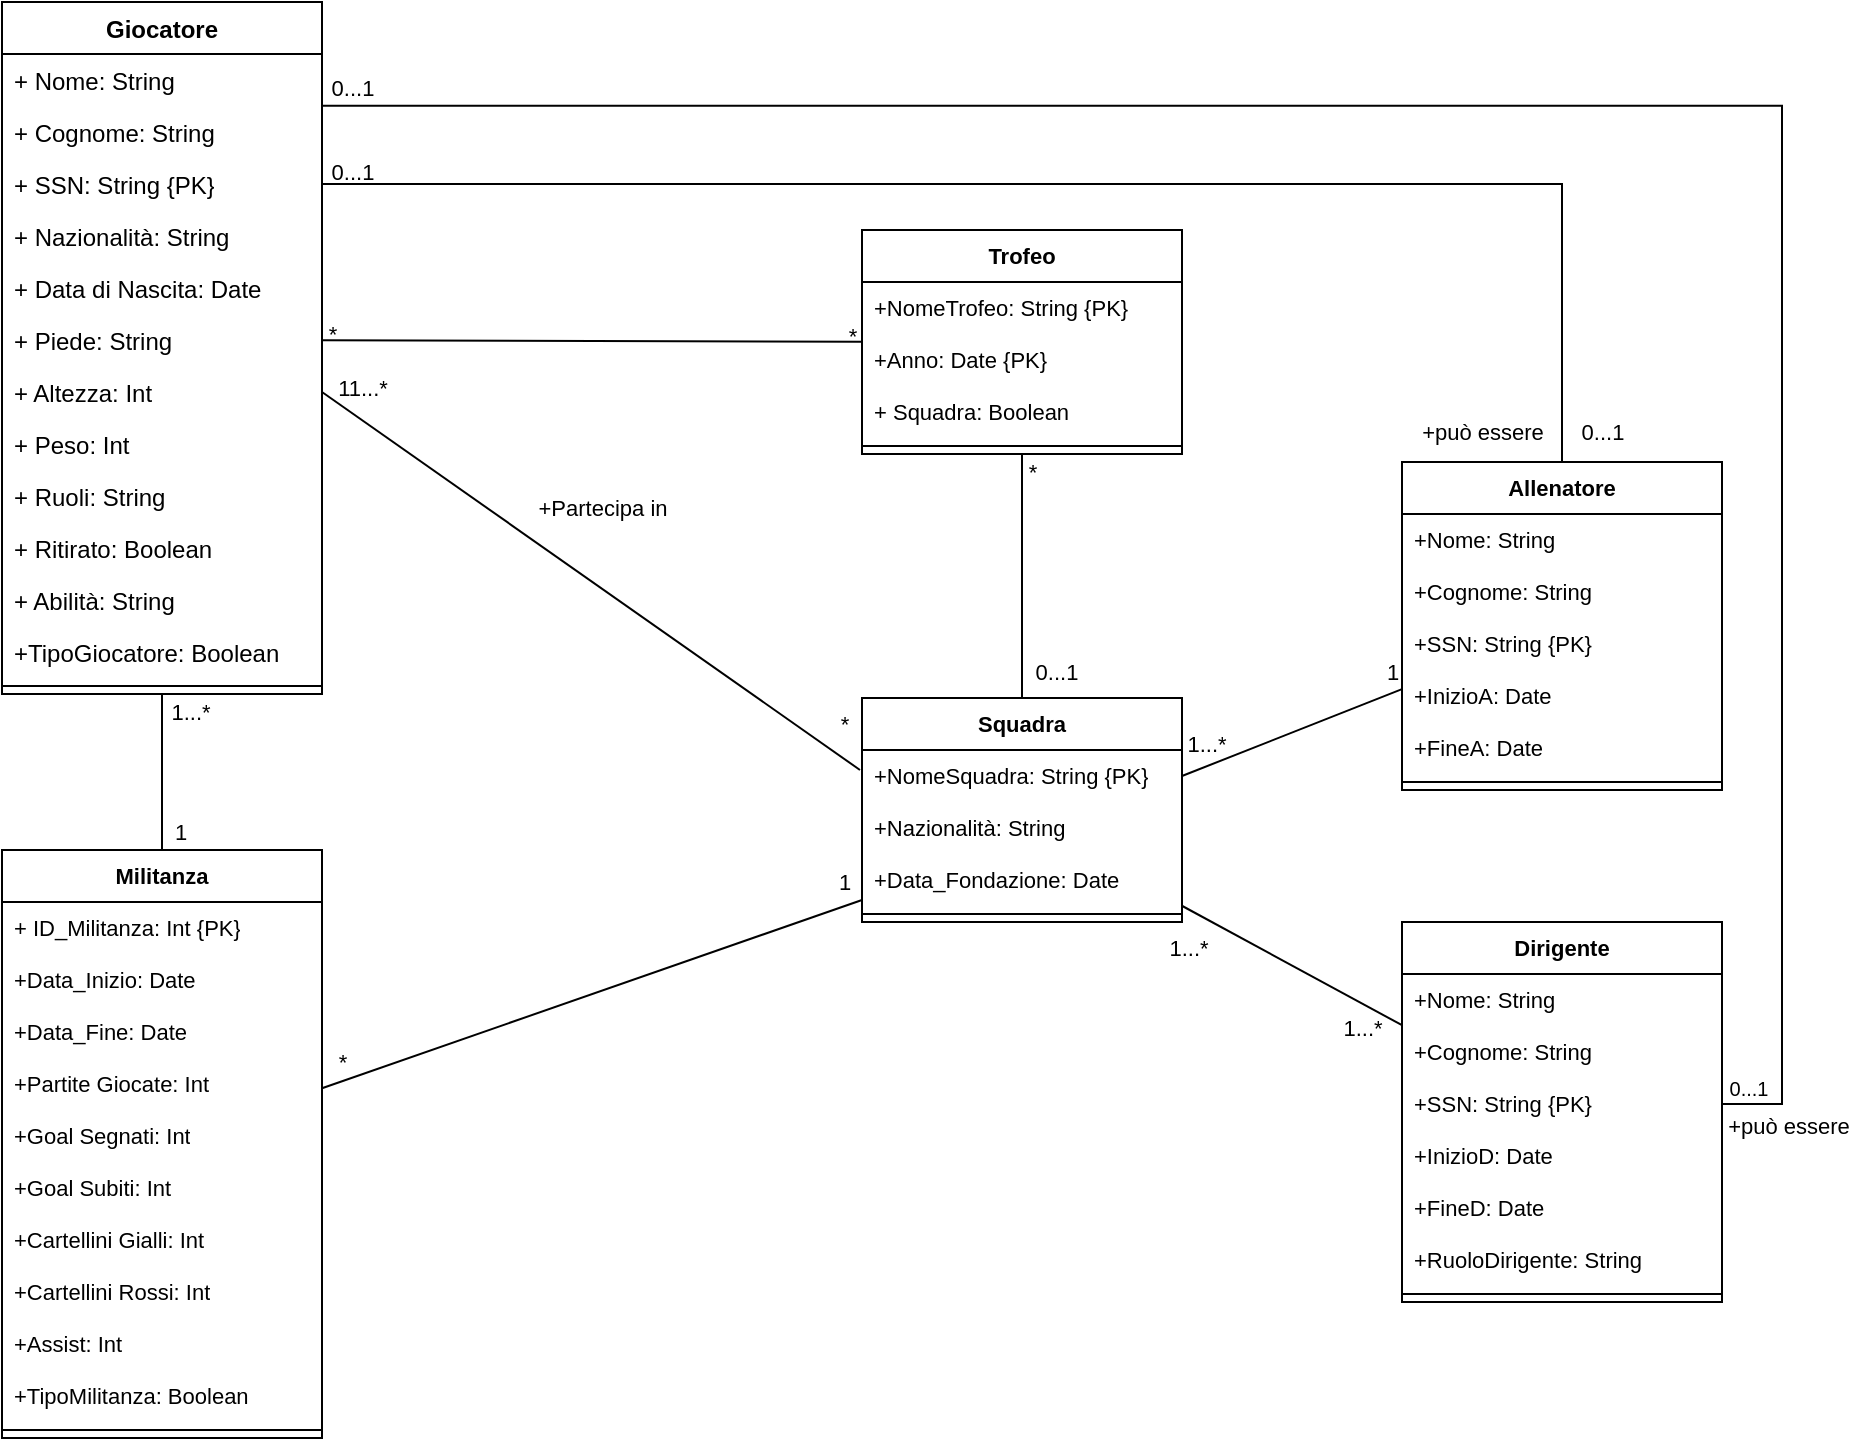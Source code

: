 <mxfile version="22.0.2" type="device">
  <diagram id="C5RBs43oDa-KdzZeNtuy" name="Page-1">
    <mxGraphModel dx="1493" dy="699" grid="0" gridSize="10" guides="1" tooltips="1" connect="1" arrows="1" fold="1" page="1" pageScale="1" pageWidth="827" pageHeight="1169" math="0" shadow="0">
      <root>
        <mxCell id="WIyWlLk6GJQsqaUBKTNV-0" />
        <mxCell id="WIyWlLk6GJQsqaUBKTNV-1" parent="WIyWlLk6GJQsqaUBKTNV-0" />
        <mxCell id="MVnTbgeY7CyKfOj2iQPx-7" value="Giocatore" style="swimlane;fontStyle=1;align=center;verticalAlign=top;childLayout=stackLayout;horizontal=1;startSize=26;horizontalStack=0;resizeParent=1;resizeParentMax=0;resizeLast=0;collapsible=1;marginBottom=0;whiteSpace=wrap;html=1;" parent="WIyWlLk6GJQsqaUBKTNV-1" vertex="1">
          <mxGeometry x="320" y="160" width="160" height="346" as="geometry" />
        </mxCell>
        <mxCell id="MVnTbgeY7CyKfOj2iQPx-8" value="+ Nome: String" style="text;strokeColor=none;fillColor=none;align=left;verticalAlign=top;spacingLeft=4;spacingRight=4;overflow=hidden;rotatable=0;points=[[0,0.5],[1,0.5]];portConstraint=eastwest;whiteSpace=wrap;html=1;" parent="MVnTbgeY7CyKfOj2iQPx-7" vertex="1">
          <mxGeometry y="26" width="160" height="26" as="geometry" />
        </mxCell>
        <mxCell id="MVnTbgeY7CyKfOj2iQPx-11" value="+ Cognome: String" style="text;strokeColor=none;fillColor=none;align=left;verticalAlign=top;spacingLeft=4;spacingRight=4;overflow=hidden;rotatable=0;points=[[0,0.5],[1,0.5]];portConstraint=eastwest;whiteSpace=wrap;html=1;" parent="MVnTbgeY7CyKfOj2iQPx-7" vertex="1">
          <mxGeometry y="52" width="160" height="26" as="geometry" />
        </mxCell>
        <mxCell id="MVnTbgeY7CyKfOj2iQPx-12" value="+ SSN: String {PK}" style="text;strokeColor=none;fillColor=none;align=left;verticalAlign=top;spacingLeft=4;spacingRight=4;overflow=hidden;rotatable=0;points=[[0,0.5],[1,0.5]];portConstraint=eastwest;whiteSpace=wrap;html=1;" parent="MVnTbgeY7CyKfOj2iQPx-7" vertex="1">
          <mxGeometry y="78" width="160" height="26" as="geometry" />
        </mxCell>
        <mxCell id="MVnTbgeY7CyKfOj2iQPx-13" value="+ Nazionalità: String" style="text;strokeColor=none;fillColor=none;align=left;verticalAlign=top;spacingLeft=4;spacingRight=4;overflow=hidden;rotatable=0;points=[[0,0.5],[1,0.5]];portConstraint=eastwest;whiteSpace=wrap;html=1;" parent="MVnTbgeY7CyKfOj2iQPx-7" vertex="1">
          <mxGeometry y="104" width="160" height="26" as="geometry" />
        </mxCell>
        <mxCell id="MVnTbgeY7CyKfOj2iQPx-14" value="+ Data di Nascita: Date" style="text;strokeColor=none;fillColor=none;align=left;verticalAlign=top;spacingLeft=4;spacingRight=4;overflow=hidden;rotatable=0;points=[[0,0.5],[1,0.5]];portConstraint=eastwest;whiteSpace=wrap;html=1;" parent="MVnTbgeY7CyKfOj2iQPx-7" vertex="1">
          <mxGeometry y="130" width="160" height="26" as="geometry" />
        </mxCell>
        <mxCell id="MVnTbgeY7CyKfOj2iQPx-15" value="+ Piede: String" style="text;strokeColor=none;fillColor=none;align=left;verticalAlign=top;spacingLeft=4;spacingRight=4;overflow=hidden;rotatable=0;points=[[0,0.5],[1,0.5]];portConstraint=eastwest;whiteSpace=wrap;html=1;" parent="MVnTbgeY7CyKfOj2iQPx-7" vertex="1">
          <mxGeometry y="156" width="160" height="26" as="geometry" />
        </mxCell>
        <mxCell id="MVnTbgeY7CyKfOj2iQPx-16" value="+ Altezza: Int" style="text;strokeColor=none;fillColor=none;align=left;verticalAlign=top;spacingLeft=4;spacingRight=4;overflow=hidden;rotatable=0;points=[[0,0.5],[1,0.5]];portConstraint=eastwest;whiteSpace=wrap;html=1;" parent="MVnTbgeY7CyKfOj2iQPx-7" vertex="1">
          <mxGeometry y="182" width="160" height="26" as="geometry" />
        </mxCell>
        <mxCell id="MVnTbgeY7CyKfOj2iQPx-17" value="+ Peso: Int" style="text;strokeColor=none;fillColor=none;align=left;verticalAlign=top;spacingLeft=4;spacingRight=4;overflow=hidden;rotatable=0;points=[[0,0.5],[1,0.5]];portConstraint=eastwest;whiteSpace=wrap;html=1;" parent="MVnTbgeY7CyKfOj2iQPx-7" vertex="1">
          <mxGeometry y="208" width="160" height="26" as="geometry" />
        </mxCell>
        <mxCell id="MVnTbgeY7CyKfOj2iQPx-18" value="+ Ruoli: String" style="text;strokeColor=none;fillColor=none;align=left;verticalAlign=top;spacingLeft=4;spacingRight=4;overflow=hidden;rotatable=0;points=[[0,0.5],[1,0.5]];portConstraint=eastwest;whiteSpace=wrap;html=1;" parent="MVnTbgeY7CyKfOj2iQPx-7" vertex="1">
          <mxGeometry y="234" width="160" height="26" as="geometry" />
        </mxCell>
        <mxCell id="qnCfoLyW_pmM4pY45Nzr-8" value="+ Ritirato: Boolean" style="text;strokeColor=none;fillColor=none;align=left;verticalAlign=top;spacingLeft=4;spacingRight=4;overflow=hidden;rotatable=0;points=[[0,0.5],[1,0.5]];portConstraint=eastwest;whiteSpace=wrap;html=1;" parent="MVnTbgeY7CyKfOj2iQPx-7" vertex="1">
          <mxGeometry y="260" width="160" height="26" as="geometry" />
        </mxCell>
        <mxCell id="IfBbPseStK44k1x51ThA-0" value="+ Abilità: String" style="text;strokeColor=none;fillColor=none;align=left;verticalAlign=top;spacingLeft=4;spacingRight=4;overflow=hidden;rotatable=0;points=[[0,0.5],[1,0.5]];portConstraint=eastwest;whiteSpace=wrap;html=1;" parent="MVnTbgeY7CyKfOj2iQPx-7" vertex="1">
          <mxGeometry y="286" width="160" height="26" as="geometry" />
        </mxCell>
        <mxCell id="MVnTbgeY7CyKfOj2iQPx-19" value="+TipoGiocatore: Boolean" style="text;strokeColor=none;fillColor=none;align=left;verticalAlign=top;spacingLeft=4;spacingRight=4;overflow=hidden;rotatable=0;points=[[0,0.5],[1,0.5]];portConstraint=eastwest;whiteSpace=wrap;html=1;" parent="MVnTbgeY7CyKfOj2iQPx-7" vertex="1">
          <mxGeometry y="312" width="160" height="26" as="geometry" />
        </mxCell>
        <mxCell id="MVnTbgeY7CyKfOj2iQPx-9" value="" style="line;strokeWidth=1;fillColor=none;align=left;verticalAlign=middle;spacingTop=-1;spacingLeft=3;spacingRight=3;rotatable=0;labelPosition=right;points=[];portConstraint=eastwest;strokeColor=inherit;" parent="MVnTbgeY7CyKfOj2iQPx-7" vertex="1">
          <mxGeometry y="338" width="160" height="8" as="geometry" />
        </mxCell>
        <mxCell id="MVnTbgeY7CyKfOj2iQPx-41" value="" style="edgeStyle=none;shape=connector;rounded=0;orthogonalLoop=1;jettySize=auto;html=1;labelBackgroundColor=default;strokeColor=default;align=center;verticalAlign=middle;fontFamily=Helvetica;fontSize=11;fontColor=default;endArrow=none;endFill=0;" parent="WIyWlLk6GJQsqaUBKTNV-1" source="MVnTbgeY7CyKfOj2iQPx-37" target="MVnTbgeY7CyKfOj2iQPx-15" edge="1">
          <mxGeometry relative="1" as="geometry" />
        </mxCell>
        <mxCell id="MVnTbgeY7CyKfOj2iQPx-37" value="Trofeo" style="swimlane;fontStyle=1;align=center;verticalAlign=top;childLayout=stackLayout;horizontal=1;startSize=26;horizontalStack=0;resizeParent=1;resizeParentMax=0;resizeLast=0;collapsible=1;marginBottom=0;whiteSpace=wrap;html=1;fontFamily=Helvetica;fontSize=11;fontColor=default;" parent="WIyWlLk6GJQsqaUBKTNV-1" vertex="1">
          <mxGeometry x="750" y="274" width="160" height="112" as="geometry" />
        </mxCell>
        <mxCell id="MVnTbgeY7CyKfOj2iQPx-38" value="+NomeTrofeo: String {PK}" style="text;strokeColor=none;fillColor=none;align=left;verticalAlign=top;spacingLeft=4;spacingRight=4;overflow=hidden;rotatable=0;points=[[0,0.5],[1,0.5]];portConstraint=eastwest;whiteSpace=wrap;html=1;fontSize=11;fontFamily=Helvetica;fontColor=default;" parent="MVnTbgeY7CyKfOj2iQPx-37" vertex="1">
          <mxGeometry y="26" width="160" height="26" as="geometry" />
        </mxCell>
        <mxCell id="qnCfoLyW_pmM4pY45Nzr-10" value="+Anno: Date {PK}" style="text;strokeColor=none;fillColor=none;align=left;verticalAlign=top;spacingLeft=4;spacingRight=4;overflow=hidden;rotatable=0;points=[[0,0.5],[1,0.5]];portConstraint=eastwest;whiteSpace=wrap;html=1;fontSize=11;fontFamily=Helvetica;fontColor=default;" parent="MVnTbgeY7CyKfOj2iQPx-37" vertex="1">
          <mxGeometry y="52" width="160" height="26" as="geometry" />
        </mxCell>
        <mxCell id="MVnTbgeY7CyKfOj2iQPx-42" value="+ Squadra: Boolean" style="text;strokeColor=none;fillColor=none;align=left;verticalAlign=top;spacingLeft=4;spacingRight=4;overflow=hidden;rotatable=0;points=[[0,0.5],[1,0.5]];portConstraint=eastwest;whiteSpace=wrap;html=1;fontSize=11;fontFamily=Helvetica;fontColor=default;" parent="MVnTbgeY7CyKfOj2iQPx-37" vertex="1">
          <mxGeometry y="78" width="160" height="26" as="geometry" />
        </mxCell>
        <mxCell id="MVnTbgeY7CyKfOj2iQPx-39" value="" style="line;strokeWidth=1;fillColor=none;align=left;verticalAlign=middle;spacingTop=-1;spacingLeft=3;spacingRight=3;rotatable=0;labelPosition=right;points=[];portConstraint=eastwest;strokeColor=inherit;fontFamily=Helvetica;fontSize=11;fontColor=default;" parent="MVnTbgeY7CyKfOj2iQPx-37" vertex="1">
          <mxGeometry y="104" width="160" height="8" as="geometry" />
        </mxCell>
        <mxCell id="MVnTbgeY7CyKfOj2iQPx-43" value="*" style="text;html=1;align=center;verticalAlign=middle;resizable=0;points=[];autosize=1;strokeColor=none;fillColor=none;fontSize=11;fontFamily=Helvetica;fontColor=default;" parent="WIyWlLk6GJQsqaUBKTNV-1" vertex="1">
          <mxGeometry x="470" y="311" width="30" height="30" as="geometry" />
        </mxCell>
        <mxCell id="MVnTbgeY7CyKfOj2iQPx-44" value="*" style="text;html=1;align=center;verticalAlign=middle;resizable=0;points=[];autosize=1;strokeColor=none;fillColor=none;fontSize=11;fontFamily=Helvetica;fontColor=default;" parent="WIyWlLk6GJQsqaUBKTNV-1" vertex="1">
          <mxGeometry x="730" y="312" width="30" height="30" as="geometry" />
        </mxCell>
        <mxCell id="MVnTbgeY7CyKfOj2iQPx-51" value="" style="edgeStyle=none;shape=connector;rounded=0;orthogonalLoop=1;jettySize=auto;html=1;labelBackgroundColor=default;strokeColor=default;align=center;verticalAlign=middle;fontFamily=Helvetica;fontSize=11;fontColor=default;endArrow=none;endFill=0;entryX=1;entryY=0.5;entryDx=0;entryDy=0;" parent="WIyWlLk6GJQsqaUBKTNV-1" target="MVnTbgeY7CyKfOj2iQPx-16" edge="1">
          <mxGeometry relative="1" as="geometry">
            <mxPoint x="749" y="544" as="sourcePoint" />
          </mxGeometry>
        </mxCell>
        <mxCell id="MVnTbgeY7CyKfOj2iQPx-55" value="" style="edgeStyle=none;shape=connector;rounded=0;orthogonalLoop=1;jettySize=auto;html=1;labelBackgroundColor=default;strokeColor=default;align=center;verticalAlign=middle;fontFamily=Helvetica;fontSize=11;fontColor=default;endArrow=none;endFill=0;" parent="WIyWlLk6GJQsqaUBKTNV-1" source="MVnTbgeY7CyKfOj2iQPx-45" target="MVnTbgeY7CyKfOj2iQPx-39" edge="1">
          <mxGeometry relative="1" as="geometry" />
        </mxCell>
        <mxCell id="MVnTbgeY7CyKfOj2iQPx-45" value="Squadra" style="swimlane;fontStyle=1;align=center;verticalAlign=top;childLayout=stackLayout;horizontal=1;startSize=26;horizontalStack=0;resizeParent=1;resizeParentMax=0;resizeLast=0;collapsible=1;marginBottom=0;whiteSpace=wrap;html=1;fontFamily=Helvetica;fontSize=11;fontColor=default;" parent="WIyWlLk6GJQsqaUBKTNV-1" vertex="1">
          <mxGeometry x="750" y="508" width="160" height="112" as="geometry" />
        </mxCell>
        <mxCell id="MVnTbgeY7CyKfOj2iQPx-46" value="+NomeSquadra: String {PK}" style="text;strokeColor=none;fillColor=none;align=left;verticalAlign=top;spacingLeft=4;spacingRight=4;overflow=hidden;rotatable=0;points=[[0,0.5],[1,0.5]];portConstraint=eastwest;whiteSpace=wrap;html=1;fontSize=11;fontFamily=Helvetica;fontColor=default;" parent="MVnTbgeY7CyKfOj2iQPx-45" vertex="1">
          <mxGeometry y="26" width="160" height="26" as="geometry" />
        </mxCell>
        <mxCell id="MVnTbgeY7CyKfOj2iQPx-49" value="+Nazionalità: String" style="text;strokeColor=none;fillColor=none;align=left;verticalAlign=top;spacingLeft=4;spacingRight=4;overflow=hidden;rotatable=0;points=[[0,0.5],[1,0.5]];portConstraint=eastwest;whiteSpace=wrap;html=1;fontSize=11;fontFamily=Helvetica;fontColor=default;" parent="MVnTbgeY7CyKfOj2iQPx-45" vertex="1">
          <mxGeometry y="52" width="160" height="26" as="geometry" />
        </mxCell>
        <mxCell id="qnCfoLyW_pmM4pY45Nzr-2" value="+Data_Fondazione: Date" style="text;strokeColor=none;fillColor=none;align=left;verticalAlign=top;spacingLeft=4;spacingRight=4;overflow=hidden;rotatable=0;points=[[0,0.5],[1,0.5]];portConstraint=eastwest;whiteSpace=wrap;html=1;fontSize=11;fontFamily=Helvetica;fontColor=default;" parent="MVnTbgeY7CyKfOj2iQPx-45" vertex="1">
          <mxGeometry y="78" width="160" height="26" as="geometry" />
        </mxCell>
        <mxCell id="MVnTbgeY7CyKfOj2iQPx-47" value="" style="line;strokeWidth=1;fillColor=none;align=left;verticalAlign=middle;spacingTop=-1;spacingLeft=3;spacingRight=3;rotatable=0;labelPosition=right;points=[];portConstraint=eastwest;strokeColor=inherit;fontFamily=Helvetica;fontSize=11;fontColor=default;" parent="MVnTbgeY7CyKfOj2iQPx-45" vertex="1">
          <mxGeometry y="104" width="160" height="8" as="geometry" />
        </mxCell>
        <mxCell id="MVnTbgeY7CyKfOj2iQPx-52" value="11...*" style="text;html=1;align=center;verticalAlign=middle;resizable=0;points=[];autosize=1;strokeColor=none;fillColor=none;fontSize=11;fontFamily=Helvetica;fontColor=default;" parent="WIyWlLk6GJQsqaUBKTNV-1" vertex="1">
          <mxGeometry x="475" y="338" width="50" height="30" as="geometry" />
        </mxCell>
        <mxCell id="MVnTbgeY7CyKfOj2iQPx-53" value="*" style="text;html=1;align=center;verticalAlign=middle;resizable=0;points=[];autosize=1;strokeColor=none;fillColor=none;fontSize=11;fontFamily=Helvetica;fontColor=default;" parent="WIyWlLk6GJQsqaUBKTNV-1" vertex="1">
          <mxGeometry x="726" y="506" width="30" height="30" as="geometry" />
        </mxCell>
        <mxCell id="MVnTbgeY7CyKfOj2iQPx-54" value="+Partecipa in" style="text;html=1;align=center;verticalAlign=middle;resizable=0;points=[];autosize=1;strokeColor=none;fillColor=none;fontSize=11;fontFamily=Helvetica;fontColor=default;" parent="WIyWlLk6GJQsqaUBKTNV-1" vertex="1">
          <mxGeometry x="575" y="398" width="90" height="30" as="geometry" />
        </mxCell>
        <mxCell id="MVnTbgeY7CyKfOj2iQPx-56" value="*" style="text;html=1;align=center;verticalAlign=middle;resizable=0;points=[];autosize=1;strokeColor=none;fillColor=none;fontSize=11;fontFamily=Helvetica;fontColor=default;" parent="WIyWlLk6GJQsqaUBKTNV-1" vertex="1">
          <mxGeometry x="820" y="380" width="30" height="30" as="geometry" />
        </mxCell>
        <mxCell id="MVnTbgeY7CyKfOj2iQPx-57" value="0...1" style="text;html=1;align=center;verticalAlign=middle;resizable=0;points=[];autosize=1;strokeColor=none;fillColor=none;fontSize=11;fontFamily=Helvetica;fontColor=default;" parent="WIyWlLk6GJQsqaUBKTNV-1" vertex="1">
          <mxGeometry x="827" y="480" width="40" height="30" as="geometry" />
        </mxCell>
        <mxCell id="MVnTbgeY7CyKfOj2iQPx-68" value="" style="edgeStyle=none;shape=connector;rounded=0;orthogonalLoop=1;jettySize=auto;html=1;labelBackgroundColor=default;strokeColor=default;align=center;verticalAlign=middle;fontFamily=Helvetica;fontSize=11;fontColor=default;endArrow=none;endFill=0;" parent="WIyWlLk6GJQsqaUBKTNV-1" source="MVnTbgeY7CyKfOj2iQPx-58" target="MVnTbgeY7CyKfOj2iQPx-9" edge="1">
          <mxGeometry relative="1" as="geometry" />
        </mxCell>
        <mxCell id="MVnTbgeY7CyKfOj2iQPx-70" value="" style="edgeStyle=none;shape=connector;rounded=0;orthogonalLoop=1;jettySize=auto;html=1;labelBackgroundColor=default;strokeColor=default;align=center;verticalAlign=middle;fontFamily=Helvetica;fontSize=11;fontColor=default;endArrow=none;endFill=0;entryX=0;entryY=0.885;entryDx=0;entryDy=0;entryPerimeter=0;" parent="WIyWlLk6GJQsqaUBKTNV-1" source="MVnTbgeY7CyKfOj2iQPx-58" target="qnCfoLyW_pmM4pY45Nzr-2" edge="1">
          <mxGeometry relative="1" as="geometry" />
        </mxCell>
        <mxCell id="MVnTbgeY7CyKfOj2iQPx-58" value="Militanza" style="swimlane;fontStyle=1;align=center;verticalAlign=top;childLayout=stackLayout;horizontal=1;startSize=26;horizontalStack=0;resizeParent=1;resizeParentMax=0;resizeLast=0;collapsible=1;marginBottom=0;whiteSpace=wrap;html=1;fontFamily=Helvetica;fontSize=11;fontColor=default;" parent="WIyWlLk6GJQsqaUBKTNV-1" vertex="1">
          <mxGeometry x="320" y="584" width="160" height="294" as="geometry" />
        </mxCell>
        <mxCell id="IfBbPseStK44k1x51ThA-4" value="+ ID_Militanza: Int {PK}" style="text;strokeColor=none;fillColor=none;align=left;verticalAlign=top;spacingLeft=4;spacingRight=4;overflow=hidden;rotatable=0;points=[[0,0.5],[1,0.5]];portConstraint=eastwest;whiteSpace=wrap;html=1;fontSize=11;fontFamily=Helvetica;fontColor=default;" parent="MVnTbgeY7CyKfOj2iQPx-58" vertex="1">
          <mxGeometry y="26" width="160" height="26" as="geometry" />
        </mxCell>
        <mxCell id="MVnTbgeY7CyKfOj2iQPx-59" value="+Data_Inizio: Date" style="text;strokeColor=none;fillColor=none;align=left;verticalAlign=top;spacingLeft=4;spacingRight=4;overflow=hidden;rotatable=0;points=[[0,0.5],[1,0.5]];portConstraint=eastwest;whiteSpace=wrap;html=1;fontSize=11;fontFamily=Helvetica;fontColor=default;" parent="MVnTbgeY7CyKfOj2iQPx-58" vertex="1">
          <mxGeometry y="52" width="160" height="26" as="geometry" />
        </mxCell>
        <mxCell id="MVnTbgeY7CyKfOj2iQPx-62" value="+Data_Fine: Date" style="text;strokeColor=none;fillColor=none;align=left;verticalAlign=top;spacingLeft=4;spacingRight=4;overflow=hidden;rotatable=0;points=[[0,0.5],[1,0.5]];portConstraint=eastwest;whiteSpace=wrap;html=1;fontSize=11;fontFamily=Helvetica;fontColor=default;" parent="MVnTbgeY7CyKfOj2iQPx-58" vertex="1">
          <mxGeometry y="78" width="160" height="26" as="geometry" />
        </mxCell>
        <mxCell id="MVnTbgeY7CyKfOj2iQPx-63" value="+Partite Giocate: Int" style="text;strokeColor=none;fillColor=none;align=left;verticalAlign=top;spacingLeft=4;spacingRight=4;overflow=hidden;rotatable=0;points=[[0,0.5],[1,0.5]];portConstraint=eastwest;whiteSpace=wrap;html=1;fontSize=11;fontFamily=Helvetica;fontColor=default;" parent="MVnTbgeY7CyKfOj2iQPx-58" vertex="1">
          <mxGeometry y="104" width="160" height="26" as="geometry" />
        </mxCell>
        <mxCell id="IfBbPseStK44k1x51ThA-2" value="+Goal Segnati: Int" style="text;strokeColor=none;fillColor=none;align=left;verticalAlign=top;spacingLeft=4;spacingRight=4;overflow=hidden;rotatable=0;points=[[0,0.5],[1,0.5]];portConstraint=eastwest;whiteSpace=wrap;html=1;fontSize=11;fontFamily=Helvetica;fontColor=default;" parent="MVnTbgeY7CyKfOj2iQPx-58" vertex="1">
          <mxGeometry y="130" width="160" height="26" as="geometry" />
        </mxCell>
        <mxCell id="MVnTbgeY7CyKfOj2iQPx-64" value="+Goal Subiti: Int" style="text;strokeColor=none;fillColor=none;align=left;verticalAlign=top;spacingLeft=4;spacingRight=4;overflow=hidden;rotatable=0;points=[[0,0.5],[1,0.5]];portConstraint=eastwest;whiteSpace=wrap;html=1;fontSize=11;fontFamily=Helvetica;fontColor=default;" parent="MVnTbgeY7CyKfOj2iQPx-58" vertex="1">
          <mxGeometry y="156" width="160" height="26" as="geometry" />
        </mxCell>
        <mxCell id="MVnTbgeY7CyKfOj2iQPx-65" value="+Cartellini Gialli: Int" style="text;strokeColor=none;fillColor=none;align=left;verticalAlign=top;spacingLeft=4;spacingRight=4;overflow=hidden;rotatable=0;points=[[0,0.5],[1,0.5]];portConstraint=eastwest;whiteSpace=wrap;html=1;fontSize=11;fontFamily=Helvetica;fontColor=default;" parent="MVnTbgeY7CyKfOj2iQPx-58" vertex="1">
          <mxGeometry y="182" width="160" height="26" as="geometry" />
        </mxCell>
        <mxCell id="MVnTbgeY7CyKfOj2iQPx-66" value="+Cartellini Rossi: Int" style="text;strokeColor=none;fillColor=none;align=left;verticalAlign=top;spacingLeft=4;spacingRight=4;overflow=hidden;rotatable=0;points=[[0,0.5],[1,0.5]];portConstraint=eastwest;whiteSpace=wrap;html=1;fontSize=11;fontFamily=Helvetica;fontColor=default;" parent="MVnTbgeY7CyKfOj2iQPx-58" vertex="1">
          <mxGeometry y="208" width="160" height="26" as="geometry" />
        </mxCell>
        <mxCell id="IfBbPseStK44k1x51ThA-3" value="+Assist: Int" style="text;strokeColor=none;fillColor=none;align=left;verticalAlign=top;spacingLeft=4;spacingRight=4;overflow=hidden;rotatable=0;points=[[0,0.5],[1,0.5]];portConstraint=eastwest;whiteSpace=wrap;html=1;fontSize=11;fontFamily=Helvetica;fontColor=default;" parent="MVnTbgeY7CyKfOj2iQPx-58" vertex="1">
          <mxGeometry y="234" width="160" height="26" as="geometry" />
        </mxCell>
        <mxCell id="MVnTbgeY7CyKfOj2iQPx-67" value="+TipoMilitanza: Boolean" style="text;strokeColor=none;fillColor=none;align=left;verticalAlign=top;spacingLeft=4;spacingRight=4;overflow=hidden;rotatable=0;points=[[0,0.5],[1,0.5]];portConstraint=eastwest;whiteSpace=wrap;html=1;fontSize=11;fontFamily=Helvetica;fontColor=default;" parent="MVnTbgeY7CyKfOj2iQPx-58" vertex="1">
          <mxGeometry y="260" width="160" height="26" as="geometry" />
        </mxCell>
        <mxCell id="MVnTbgeY7CyKfOj2iQPx-60" value="" style="line;strokeWidth=1;fillColor=none;align=left;verticalAlign=middle;spacingTop=-1;spacingLeft=3;spacingRight=3;rotatable=0;labelPosition=right;points=[];portConstraint=eastwest;strokeColor=inherit;fontFamily=Helvetica;fontSize=11;fontColor=default;" parent="MVnTbgeY7CyKfOj2iQPx-58" vertex="1">
          <mxGeometry y="286" width="160" height="8" as="geometry" />
        </mxCell>
        <mxCell id="MVnTbgeY7CyKfOj2iQPx-69" value="1...*" style="text;html=1;align=center;verticalAlign=middle;resizable=0;points=[];autosize=1;strokeColor=none;fillColor=none;fontSize=11;fontFamily=Helvetica;fontColor=default;" parent="WIyWlLk6GJQsqaUBKTNV-1" vertex="1">
          <mxGeometry x="394" y="500" width="40" height="30" as="geometry" />
        </mxCell>
        <mxCell id="MVnTbgeY7CyKfOj2iQPx-71" value="*" style="text;html=1;align=center;verticalAlign=middle;resizable=0;points=[];autosize=1;strokeColor=none;fillColor=none;fontSize=11;fontFamily=Helvetica;fontColor=default;" parent="WIyWlLk6GJQsqaUBKTNV-1" vertex="1">
          <mxGeometry x="475" y="675" width="30" height="30" as="geometry" />
        </mxCell>
        <mxCell id="MVnTbgeY7CyKfOj2iQPx-72" value="1" style="text;html=1;align=center;verticalAlign=middle;resizable=0;points=[];autosize=1;strokeColor=none;fillColor=none;fontSize=11;fontFamily=Helvetica;fontColor=default;" parent="WIyWlLk6GJQsqaUBKTNV-1" vertex="1">
          <mxGeometry x="729" y="587" width="24" height="25" as="geometry" />
        </mxCell>
        <mxCell id="MVnTbgeY7CyKfOj2iQPx-95" value="" style="edgeStyle=none;shape=connector;rounded=0;orthogonalLoop=1;jettySize=auto;html=1;labelBackgroundColor=default;strokeColor=default;align=center;verticalAlign=middle;fontFamily=Helvetica;fontSize=11;fontColor=default;endArrow=none;endFill=0;entryX=1;entryY=0.5;entryDx=0;entryDy=0;" parent="WIyWlLk6GJQsqaUBKTNV-1" source="MVnTbgeY7CyKfOj2iQPx-79" target="MVnTbgeY7CyKfOj2iQPx-46" edge="1">
          <mxGeometry relative="1" as="geometry" />
        </mxCell>
        <mxCell id="MVnTbgeY7CyKfOj2iQPx-79" value="Allenatore" style="swimlane;fontStyle=1;align=center;verticalAlign=top;childLayout=stackLayout;horizontal=1;startSize=26;horizontalStack=0;resizeParent=1;resizeParentMax=0;resizeLast=0;collapsible=1;marginBottom=0;whiteSpace=wrap;html=1;fontFamily=Helvetica;fontSize=11;fontColor=default;" parent="WIyWlLk6GJQsqaUBKTNV-1" vertex="1">
          <mxGeometry x="1020" y="390" width="160" height="164" as="geometry" />
        </mxCell>
        <mxCell id="MVnTbgeY7CyKfOj2iQPx-80" value="+Nome: String" style="text;strokeColor=none;fillColor=none;align=left;verticalAlign=top;spacingLeft=4;spacingRight=4;overflow=hidden;rotatable=0;points=[[0,0.5],[1,0.5]];portConstraint=eastwest;whiteSpace=wrap;html=1;fontSize=11;fontFamily=Helvetica;fontColor=default;" parent="MVnTbgeY7CyKfOj2iQPx-79" vertex="1">
          <mxGeometry y="26" width="160" height="26" as="geometry" />
        </mxCell>
        <mxCell id="MVnTbgeY7CyKfOj2iQPx-83" value="+Cognome: String" style="text;strokeColor=none;fillColor=none;align=left;verticalAlign=top;spacingLeft=4;spacingRight=4;overflow=hidden;rotatable=0;points=[[0,0.5],[1,0.5]];portConstraint=eastwest;whiteSpace=wrap;html=1;fontSize=11;fontFamily=Helvetica;fontColor=default;" parent="MVnTbgeY7CyKfOj2iQPx-79" vertex="1">
          <mxGeometry y="52" width="160" height="26" as="geometry" />
        </mxCell>
        <mxCell id="MVnTbgeY7CyKfOj2iQPx-84" value="+SSN: String {PK}" style="text;strokeColor=none;fillColor=none;align=left;verticalAlign=top;spacingLeft=4;spacingRight=4;overflow=hidden;rotatable=0;points=[[0,0.5],[1,0.5]];portConstraint=eastwest;whiteSpace=wrap;html=1;fontSize=11;fontFamily=Helvetica;fontColor=default;" parent="MVnTbgeY7CyKfOj2iQPx-79" vertex="1">
          <mxGeometry y="78" width="160" height="26" as="geometry" />
        </mxCell>
        <mxCell id="MVnTbgeY7CyKfOj2iQPx-85" value="+InizioA: Date" style="text;strokeColor=none;fillColor=none;align=left;verticalAlign=top;spacingLeft=4;spacingRight=4;overflow=hidden;rotatable=0;points=[[0,0.5],[1,0.5]];portConstraint=eastwest;whiteSpace=wrap;html=1;fontSize=11;fontFamily=Helvetica;fontColor=default;" parent="MVnTbgeY7CyKfOj2iQPx-79" vertex="1">
          <mxGeometry y="104" width="160" height="26" as="geometry" />
        </mxCell>
        <mxCell id="MVnTbgeY7CyKfOj2iQPx-109" value="+FineA: Date" style="text;strokeColor=none;fillColor=none;align=left;verticalAlign=top;spacingLeft=4;spacingRight=4;overflow=hidden;rotatable=0;points=[[0,0.5],[1,0.5]];portConstraint=eastwest;whiteSpace=wrap;html=1;fontSize=11;fontFamily=Helvetica;fontColor=default;" parent="MVnTbgeY7CyKfOj2iQPx-79" vertex="1">
          <mxGeometry y="130" width="160" height="26" as="geometry" />
        </mxCell>
        <mxCell id="MVnTbgeY7CyKfOj2iQPx-81" value="" style="line;strokeWidth=1;fillColor=none;align=left;verticalAlign=middle;spacingTop=-1;spacingLeft=3;spacingRight=3;rotatable=0;labelPosition=right;points=[];portConstraint=eastwest;strokeColor=inherit;fontFamily=Helvetica;fontSize=11;fontColor=default;" parent="MVnTbgeY7CyKfOj2iQPx-79" vertex="1">
          <mxGeometry y="156" width="160" height="8" as="geometry" />
        </mxCell>
        <mxCell id="MVnTbgeY7CyKfOj2iQPx-94" value="" style="edgeStyle=none;shape=connector;rounded=0;orthogonalLoop=1;jettySize=auto;html=1;labelBackgroundColor=default;strokeColor=default;align=center;verticalAlign=middle;fontFamily=Helvetica;fontSize=11;fontColor=default;endArrow=none;endFill=0;entryX=1.001;entryY=0;entryDx=0;entryDy=0;entryPerimeter=0;" parent="WIyWlLk6GJQsqaUBKTNV-1" source="MVnTbgeY7CyKfOj2iQPx-86" edge="1">
          <mxGeometry relative="1" as="geometry">
            <mxPoint x="910.16" y="612" as="targetPoint" />
          </mxGeometry>
        </mxCell>
        <mxCell id="MVnTbgeY7CyKfOj2iQPx-86" value="Dirigente" style="swimlane;fontStyle=1;align=center;verticalAlign=top;childLayout=stackLayout;horizontal=1;startSize=26;horizontalStack=0;resizeParent=1;resizeParentMax=0;resizeLast=0;collapsible=1;marginBottom=0;whiteSpace=wrap;html=1;fontFamily=Helvetica;fontSize=11;fontColor=default;" parent="WIyWlLk6GJQsqaUBKTNV-1" vertex="1">
          <mxGeometry x="1020" y="620" width="160" height="190" as="geometry" />
        </mxCell>
        <mxCell id="MVnTbgeY7CyKfOj2iQPx-87" value="+Nome: String" style="text;strokeColor=none;fillColor=none;align=left;verticalAlign=top;spacingLeft=4;spacingRight=4;overflow=hidden;rotatable=0;points=[[0,0.5],[1,0.5]];portConstraint=eastwest;whiteSpace=wrap;html=1;fontSize=11;fontFamily=Helvetica;fontColor=default;" parent="MVnTbgeY7CyKfOj2iQPx-86" vertex="1">
          <mxGeometry y="26" width="160" height="26" as="geometry" />
        </mxCell>
        <mxCell id="MVnTbgeY7CyKfOj2iQPx-90" value="+Cognome: String" style="text;strokeColor=none;fillColor=none;align=left;verticalAlign=top;spacingLeft=4;spacingRight=4;overflow=hidden;rotatable=0;points=[[0,0.5],[1,0.5]];portConstraint=eastwest;whiteSpace=wrap;html=1;fontSize=11;fontFamily=Helvetica;fontColor=default;" parent="MVnTbgeY7CyKfOj2iQPx-86" vertex="1">
          <mxGeometry y="52" width="160" height="26" as="geometry" />
        </mxCell>
        <mxCell id="MVnTbgeY7CyKfOj2iQPx-91" value="+SSN: String {PK}" style="text;strokeColor=none;fillColor=none;align=left;verticalAlign=top;spacingLeft=4;spacingRight=4;overflow=hidden;rotatable=0;points=[[0,0.5],[1,0.5]];portConstraint=eastwest;whiteSpace=wrap;html=1;fontSize=11;fontFamily=Helvetica;fontColor=default;" parent="MVnTbgeY7CyKfOj2iQPx-86" vertex="1">
          <mxGeometry y="78" width="160" height="26" as="geometry" />
        </mxCell>
        <mxCell id="MVnTbgeY7CyKfOj2iQPx-110" value="+InizioD: Date" style="text;strokeColor=none;fillColor=none;align=left;verticalAlign=top;spacingLeft=4;spacingRight=4;overflow=hidden;rotatable=0;points=[[0,0.5],[1,0.5]];portConstraint=eastwest;whiteSpace=wrap;html=1;fontSize=11;fontFamily=Helvetica;fontColor=default;" parent="MVnTbgeY7CyKfOj2iQPx-86" vertex="1">
          <mxGeometry y="104" width="160" height="26" as="geometry" />
        </mxCell>
        <mxCell id="MVnTbgeY7CyKfOj2iQPx-92" value="+FineD: Date" style="text;strokeColor=none;fillColor=none;align=left;verticalAlign=top;spacingLeft=4;spacingRight=4;overflow=hidden;rotatable=0;points=[[0,0.5],[1,0.5]];portConstraint=eastwest;whiteSpace=wrap;html=1;fontSize=11;fontFamily=Helvetica;fontColor=default;" parent="MVnTbgeY7CyKfOj2iQPx-86" vertex="1">
          <mxGeometry y="130" width="160" height="26" as="geometry" />
        </mxCell>
        <mxCell id="MVnTbgeY7CyKfOj2iQPx-93" value="+RuoloDirigente: String" style="text;strokeColor=none;fillColor=none;align=left;verticalAlign=top;spacingLeft=4;spacingRight=4;overflow=hidden;rotatable=0;points=[[0,0.5],[1,0.5]];portConstraint=eastwest;whiteSpace=wrap;html=1;fontSize=11;fontFamily=Helvetica;fontColor=default;" parent="MVnTbgeY7CyKfOj2iQPx-86" vertex="1">
          <mxGeometry y="156" width="160" height="26" as="geometry" />
        </mxCell>
        <mxCell id="MVnTbgeY7CyKfOj2iQPx-88" value="" style="line;strokeWidth=1;fillColor=none;align=left;verticalAlign=middle;spacingTop=-1;spacingLeft=3;spacingRight=3;rotatable=0;labelPosition=right;points=[];portConstraint=eastwest;strokeColor=inherit;fontFamily=Helvetica;fontSize=11;fontColor=default;" parent="MVnTbgeY7CyKfOj2iQPx-86" vertex="1">
          <mxGeometry y="182" width="160" height="8" as="geometry" />
        </mxCell>
        <mxCell id="MVnTbgeY7CyKfOj2iQPx-96" value="" style="endArrow=none;html=1;rounded=0;labelBackgroundColor=default;strokeColor=default;align=center;verticalAlign=middle;fontFamily=Helvetica;fontSize=11;fontColor=default;shape=connector;exitX=1;exitY=0.5;exitDx=0;exitDy=0;entryX=0.5;entryY=0;entryDx=0;entryDy=0;edgeStyle=elbowEdgeStyle;" parent="WIyWlLk6GJQsqaUBKTNV-1" source="MVnTbgeY7CyKfOj2iQPx-12" target="MVnTbgeY7CyKfOj2iQPx-79" edge="1">
          <mxGeometry width="50" height="50" relative="1" as="geometry">
            <mxPoint x="800" y="260" as="sourcePoint" />
            <mxPoint x="850" y="210" as="targetPoint" />
            <Array as="points">
              <mxPoint x="1100" y="260" />
            </Array>
          </mxGeometry>
        </mxCell>
        <mxCell id="MVnTbgeY7CyKfOj2iQPx-97" value="0...1" style="text;html=1;align=center;verticalAlign=middle;resizable=0;points=[];autosize=1;strokeColor=none;fillColor=none;fontSize=11;fontFamily=Helvetica;fontColor=default;" parent="WIyWlLk6GJQsqaUBKTNV-1" vertex="1">
          <mxGeometry x="475" y="230" width="40" height="30" as="geometry" />
        </mxCell>
        <mxCell id="MVnTbgeY7CyKfOj2iQPx-98" value="+può essere" style="text;html=1;align=center;verticalAlign=middle;resizable=0;points=[];autosize=1;strokeColor=none;fillColor=none;fontSize=11;fontFamily=Helvetica;fontColor=default;" parent="WIyWlLk6GJQsqaUBKTNV-1" vertex="1">
          <mxGeometry x="1020" y="360" width="80" height="30" as="geometry" />
        </mxCell>
        <mxCell id="MVnTbgeY7CyKfOj2iQPx-99" value="0...1" style="text;html=1;align=center;verticalAlign=middle;resizable=0;points=[];autosize=1;strokeColor=none;fillColor=none;fontSize=11;fontFamily=Helvetica;fontColor=default;" parent="WIyWlLk6GJQsqaUBKTNV-1" vertex="1">
          <mxGeometry x="1100" y="360" width="40" height="30" as="geometry" />
        </mxCell>
        <mxCell id="MVnTbgeY7CyKfOj2iQPx-100" value="" style="endArrow=none;html=1;rounded=0;labelBackgroundColor=default;strokeColor=default;align=center;verticalAlign=middle;fontFamily=Helvetica;fontSize=11;fontColor=default;shape=connector;exitX=1.001;exitY=-0.003;exitDx=0;exitDy=0;exitPerimeter=0;entryX=1;entryY=0.5;entryDx=0;entryDy=0;edgeStyle=elbowEdgeStyle;" parent="WIyWlLk6GJQsqaUBKTNV-1" source="MVnTbgeY7CyKfOj2iQPx-11" target="MVnTbgeY7CyKfOj2iQPx-91" edge="1">
          <mxGeometry width="50" height="50" relative="1" as="geometry">
            <mxPoint x="550" y="280" as="sourcePoint" />
            <mxPoint x="820" y="212" as="targetPoint" />
            <Array as="points">
              <mxPoint x="1210" y="460" />
            </Array>
          </mxGeometry>
        </mxCell>
        <mxCell id="MVnTbgeY7CyKfOj2iQPx-101" value="0...1" style="text;html=1;align=center;verticalAlign=middle;resizable=0;points=[];autosize=1;strokeColor=none;fillColor=none;fontSize=11;fontFamily=Helvetica;fontColor=default;" parent="WIyWlLk6GJQsqaUBKTNV-1" vertex="1">
          <mxGeometry x="475" y="188" width="40" height="30" as="geometry" />
        </mxCell>
        <mxCell id="MVnTbgeY7CyKfOj2iQPx-102" value="&lt;font style=&quot;font-size: 10px;&quot;&gt;0...1&lt;/font&gt;" style="text;html=1;align=center;verticalAlign=middle;resizable=0;points=[];autosize=1;strokeColor=none;fillColor=none;fontSize=11;fontFamily=Helvetica;fontColor=default;" parent="WIyWlLk6GJQsqaUBKTNV-1" vertex="1">
          <mxGeometry x="1173" y="688" width="40" height="30" as="geometry" />
        </mxCell>
        <mxCell id="MVnTbgeY7CyKfOj2iQPx-103" value="+può essere" style="text;html=1;align=center;verticalAlign=middle;resizable=0;points=[];autosize=1;strokeColor=none;fillColor=none;fontSize=11;fontFamily=Helvetica;fontColor=default;" parent="WIyWlLk6GJQsqaUBKTNV-1" vertex="1">
          <mxGeometry x="1173" y="707" width="80" height="30" as="geometry" />
        </mxCell>
        <mxCell id="MVnTbgeY7CyKfOj2iQPx-104" value="1...*" style="text;html=1;align=center;verticalAlign=middle;resizable=0;points=[];autosize=1;strokeColor=none;fillColor=none;fontSize=11;fontFamily=Helvetica;fontColor=default;" parent="WIyWlLk6GJQsqaUBKTNV-1" vertex="1">
          <mxGeometry x="903" y="518" width="38" height="25" as="geometry" />
        </mxCell>
        <mxCell id="MVnTbgeY7CyKfOj2iQPx-105" value="1" style="text;html=1;align=center;verticalAlign=middle;resizable=0;points=[];autosize=1;strokeColor=none;fillColor=none;fontSize=11;fontFamily=Helvetica;fontColor=default;" parent="WIyWlLk6GJQsqaUBKTNV-1" vertex="1">
          <mxGeometry x="1000" y="480" width="30" height="30" as="geometry" />
        </mxCell>
        <mxCell id="MVnTbgeY7CyKfOj2iQPx-106" value="1...*" style="text;html=1;align=center;verticalAlign=middle;resizable=0;points=[];autosize=1;strokeColor=none;fillColor=none;fontSize=11;fontFamily=Helvetica;fontColor=default;" parent="WIyWlLk6GJQsqaUBKTNV-1" vertex="1">
          <mxGeometry x="894" y="620" width="38" height="25" as="geometry" />
        </mxCell>
        <mxCell id="MVnTbgeY7CyKfOj2iQPx-107" value="1...*" style="text;html=1;align=center;verticalAlign=middle;resizable=0;points=[];autosize=1;strokeColor=none;fillColor=none;fontSize=11;fontFamily=Helvetica;fontColor=default;" parent="WIyWlLk6GJQsqaUBKTNV-1" vertex="1">
          <mxGeometry x="980" y="658" width="40" height="30" as="geometry" />
        </mxCell>
        <mxCell id="MVnTbgeY7CyKfOj2iQPx-108" value="1" style="text;html=1;align=center;verticalAlign=middle;resizable=0;points=[];autosize=1;strokeColor=none;fillColor=none;fontSize=11;fontFamily=Helvetica;fontColor=default;" parent="WIyWlLk6GJQsqaUBKTNV-1" vertex="1">
          <mxGeometry x="394" y="560" width="30" height="30" as="geometry" />
        </mxCell>
      </root>
    </mxGraphModel>
  </diagram>
</mxfile>
